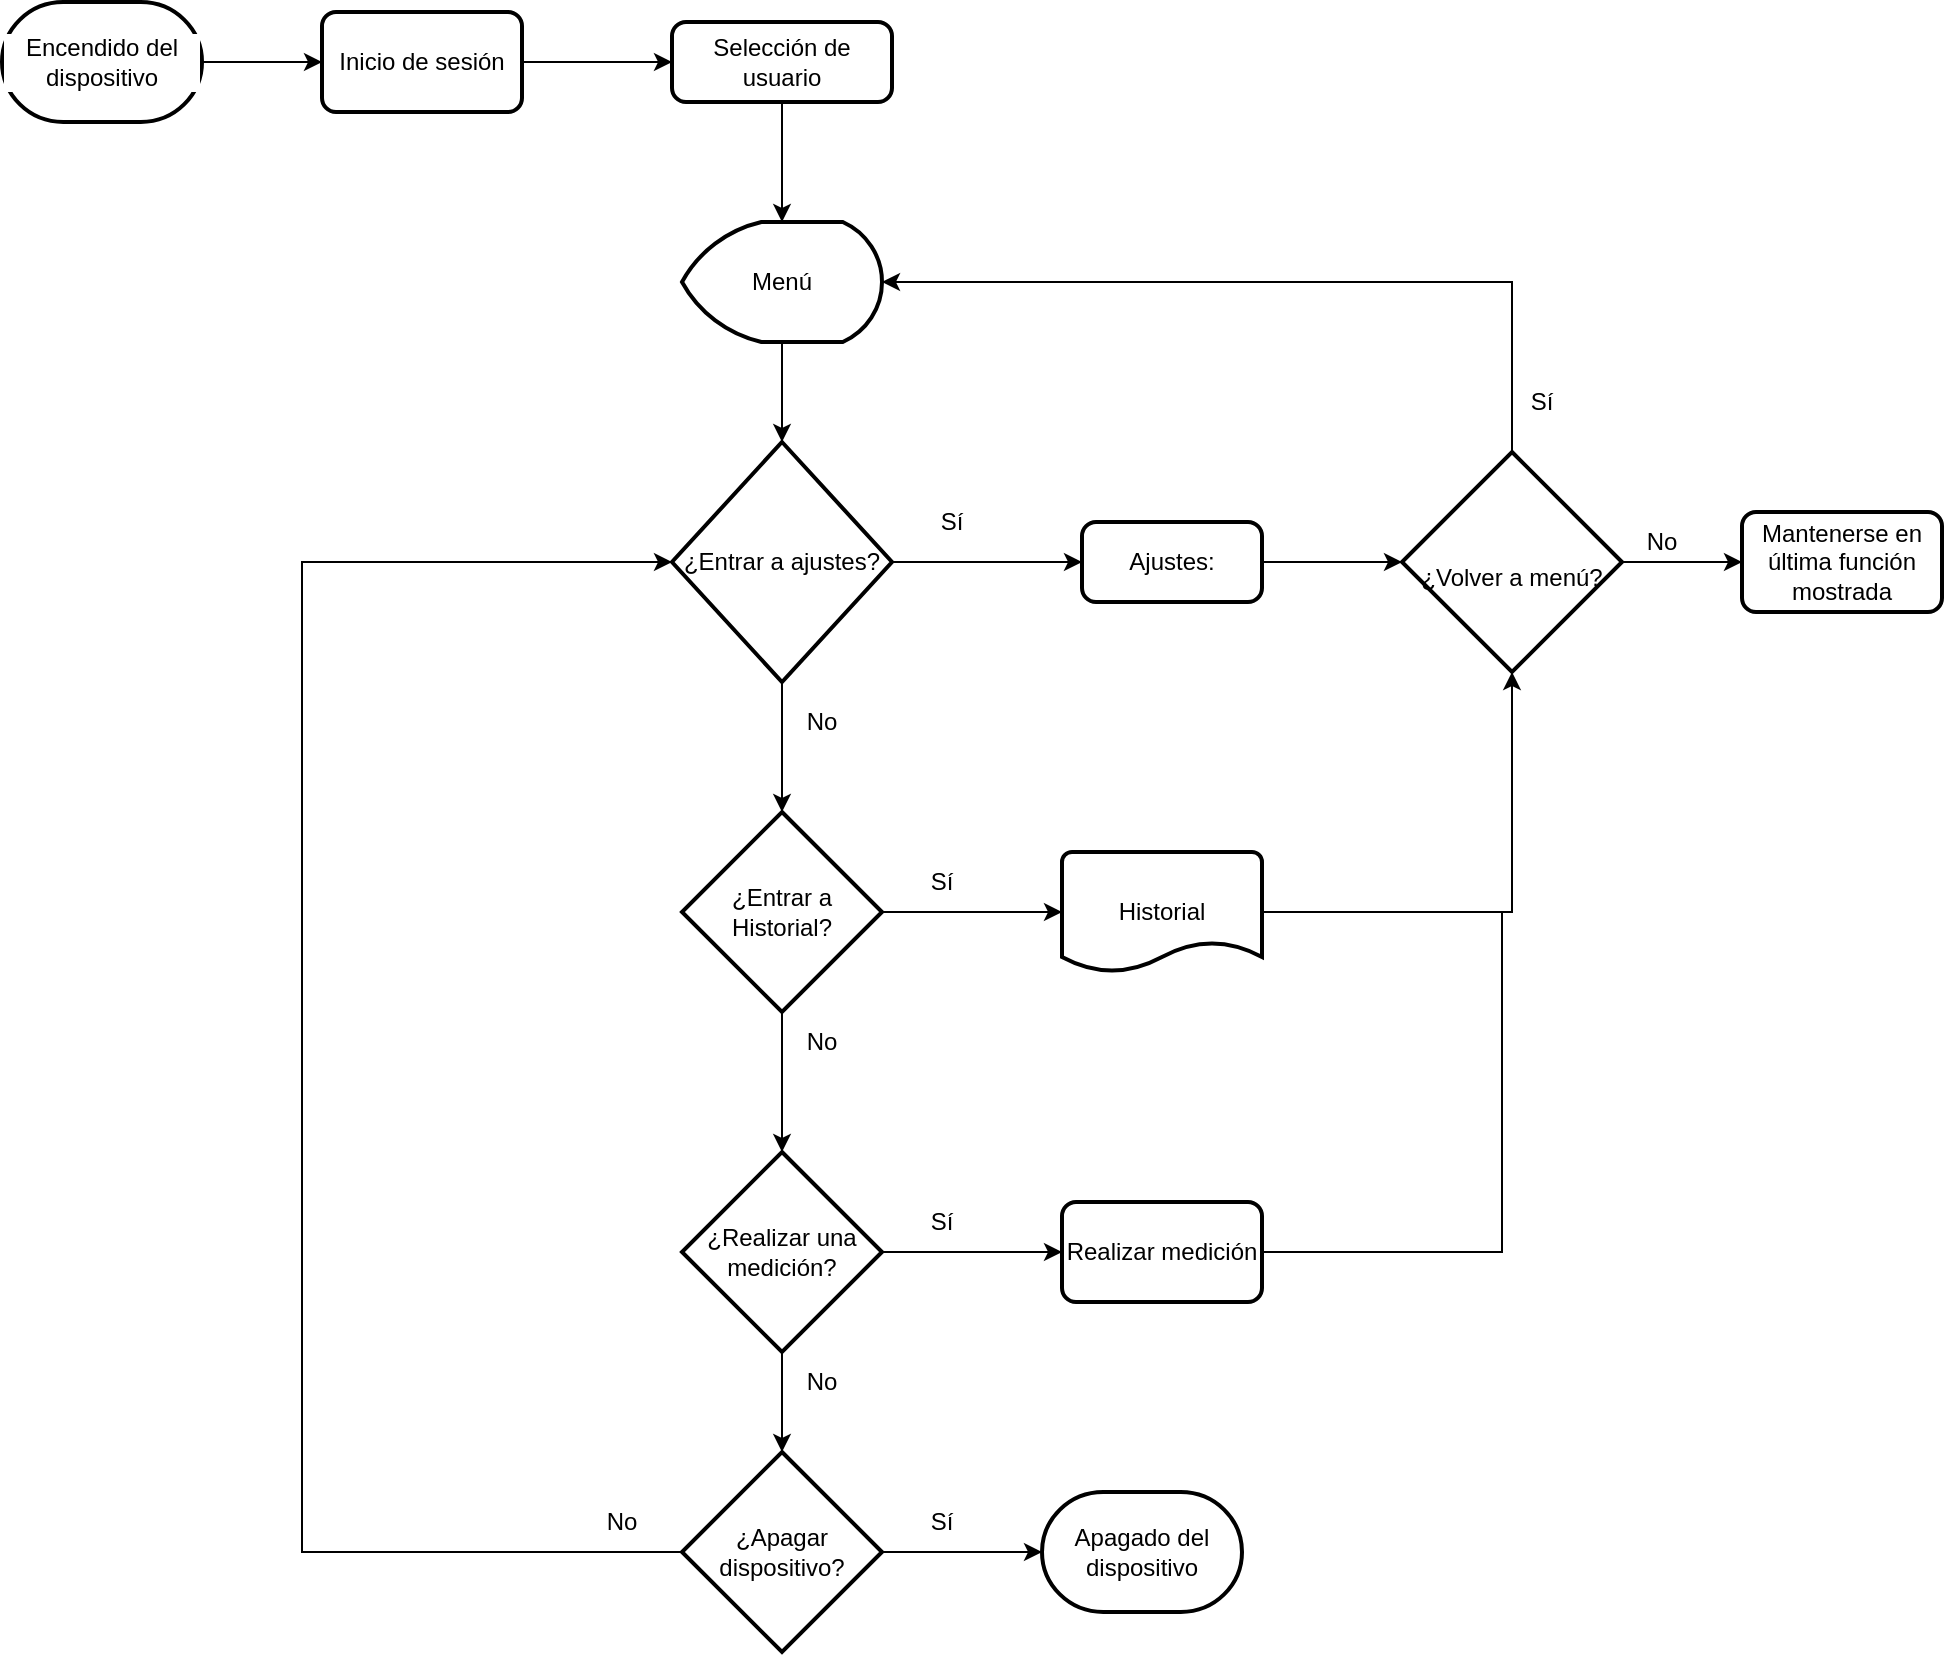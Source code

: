 <mxfile version="15.6.6" type="github">
  <diagram id="Ib975hG2kT8Rjhy9WmjI" name="Page-1">
    <mxGraphModel dx="1635" dy="908" grid="1" gridSize="10" guides="1" tooltips="1" connect="1" arrows="1" fold="1" page="1" pageScale="1" pageWidth="1700" pageHeight="1100" math="0" shadow="0">
      <root>
        <mxCell id="0" />
        <mxCell id="1" parent="0" />
        <mxCell id="6VT2_s6x-18-C2tRzZqN-31" style="edgeStyle=orthogonalEdgeStyle;rounded=0;orthogonalLoop=1;jettySize=auto;html=1;exitX=1;exitY=0.5;exitDx=0;exitDy=0;exitPerimeter=0;" parent="1" source="6VT2_s6x-18-C2tRzZqN-3" target="6VT2_s6x-18-C2tRzZqN-24" edge="1">
          <mxGeometry relative="1" as="geometry" />
        </mxCell>
        <mxCell id="6VT2_s6x-18-C2tRzZqN-3" value="¿Entrar a ajustes?" style="strokeWidth=2;html=1;shape=mxgraph.flowchart.decision;whiteSpace=wrap;fillColor=default;strokeColor=default;fontColor=default;" parent="1" vertex="1">
          <mxGeometry x="795" y="255" width="110" height="120" as="geometry" />
        </mxCell>
        <mxCell id="6VT2_s6x-18-C2tRzZqN-30" style="edgeStyle=orthogonalEdgeStyle;rounded=0;orthogonalLoop=1;jettySize=auto;html=1;exitX=1;exitY=0.5;exitDx=0;exitDy=0;exitPerimeter=0;entryX=0;entryY=0.5;entryDx=0;entryDy=0;entryPerimeter=0;" parent="1" source="6VT2_s6x-18-C2tRzZqN-4" target="6VT2_s6x-18-C2tRzZqN-20" edge="1">
          <mxGeometry relative="1" as="geometry" />
        </mxCell>
        <mxCell id="6VT2_s6x-18-C2tRzZqN-4" value="¿Entrar a Historial?" style="strokeWidth=2;html=1;shape=mxgraph.flowchart.decision;whiteSpace=wrap;fillColor=default;strokeColor=default;fontColor=default;" parent="1" vertex="1">
          <mxGeometry x="800" y="440" width="100" height="100" as="geometry" />
        </mxCell>
        <mxCell id="6VT2_s6x-18-C2tRzZqN-11" style="edgeStyle=orthogonalEdgeStyle;rounded=0;orthogonalLoop=1;jettySize=auto;html=1;exitX=0.5;exitY=1;exitDx=0;exitDy=0;exitPerimeter=0;entryX=0.5;entryY=0;entryDx=0;entryDy=0;entryPerimeter=0;" parent="1" source="6VT2_s6x-18-C2tRzZqN-5" target="6VT2_s6x-18-C2tRzZqN-10" edge="1">
          <mxGeometry relative="1" as="geometry" />
        </mxCell>
        <mxCell id="6VT2_s6x-18-C2tRzZqN-33" style="edgeStyle=orthogonalEdgeStyle;rounded=0;orthogonalLoop=1;jettySize=auto;html=1;exitX=1;exitY=0.5;exitDx=0;exitDy=0;exitPerimeter=0;" parent="1" source="6VT2_s6x-18-C2tRzZqN-5" target="6VT2_s6x-18-C2tRzZqN-28" edge="1">
          <mxGeometry relative="1" as="geometry" />
        </mxCell>
        <mxCell id="6VT2_s6x-18-C2tRzZqN-5" value="¿Realizar una medición?" style="strokeWidth=2;html=1;shape=mxgraph.flowchart.decision;whiteSpace=wrap;fillColor=default;strokeColor=default;fontColor=default;" parent="1" vertex="1">
          <mxGeometry x="800" y="610" width="100" height="100" as="geometry" />
        </mxCell>
        <mxCell id="6VT2_s6x-18-C2tRzZqN-6" value="" style="endArrow=classic;html=1;rounded=0;exitX=0.5;exitY=1;exitDx=0;exitDy=0;exitPerimeter=0;entryX=0.5;entryY=0;entryDx=0;entryDy=0;entryPerimeter=0;" parent="1" source="6VT2_s6x-18-C2tRzZqN-3" target="6VT2_s6x-18-C2tRzZqN-4" edge="1">
          <mxGeometry width="50" height="50" relative="1" as="geometry">
            <mxPoint x="700" y="290" as="sourcePoint" />
            <mxPoint x="750" y="240" as="targetPoint" />
          </mxGeometry>
        </mxCell>
        <mxCell id="6VT2_s6x-18-C2tRzZqN-7" value="No" style="text;html=1;strokeColor=none;fillColor=none;align=center;verticalAlign=middle;whiteSpace=wrap;rounded=0;fontColor=default;" parent="1" vertex="1">
          <mxGeometry x="840" y="380" width="60" height="30" as="geometry" />
        </mxCell>
        <mxCell id="6VT2_s6x-18-C2tRzZqN-8" value="" style="endArrow=classic;html=1;rounded=0;entryX=0.5;entryY=0;entryDx=0;entryDy=0;entryPerimeter=0;exitX=0.5;exitY=1;exitDx=0;exitDy=0;exitPerimeter=0;strokeColor=default;labelBackgroundColor=default;fontColor=default;" parent="1" target="6VT2_s6x-18-C2tRzZqN-5" edge="1" source="6VT2_s6x-18-C2tRzZqN-4">
          <mxGeometry width="50" height="50" relative="1" as="geometry">
            <mxPoint x="850" y="620" as="sourcePoint" />
            <mxPoint x="850" y="680" as="targetPoint" />
          </mxGeometry>
        </mxCell>
        <mxCell id="6VT2_s6x-18-C2tRzZqN-9" value="No" style="text;html=1;strokeColor=none;fillColor=none;align=center;verticalAlign=middle;whiteSpace=wrap;rounded=0;fontColor=default;" parent="1" vertex="1">
          <mxGeometry x="840" y="540" width="60" height="30" as="geometry" />
        </mxCell>
        <mxCell id="6VT2_s6x-18-C2tRzZqN-32" style="edgeStyle=orthogonalEdgeStyle;rounded=0;orthogonalLoop=1;jettySize=auto;html=1;exitX=0;exitY=0.5;exitDx=0;exitDy=0;exitPerimeter=0;entryX=0;entryY=0.5;entryDx=0;entryDy=0;entryPerimeter=0;strokeColor=default;labelBackgroundColor=default;fontColor=default;" parent="1" source="6VT2_s6x-18-C2tRzZqN-10" target="6VT2_s6x-18-C2tRzZqN-3" edge="1">
          <mxGeometry relative="1" as="geometry">
            <Array as="points">
              <mxPoint x="610" y="810" />
              <mxPoint x="610" y="315" />
            </Array>
          </mxGeometry>
        </mxCell>
        <mxCell id="yv2IDGV4ERRo5olJ93gg-5" style="edgeStyle=orthogonalEdgeStyle;rounded=0;orthogonalLoop=1;jettySize=auto;html=1;exitX=1;exitY=0.5;exitDx=0;exitDy=0;exitPerimeter=0;entryX=0;entryY=0.5;entryDx=0;entryDy=0;entryPerimeter=0;labelBackgroundColor=default;fontColor=default;strokeColor=default;" edge="1" parent="1" source="6VT2_s6x-18-C2tRzZqN-10" target="6VT2_s6x-18-C2tRzZqN-15">
          <mxGeometry relative="1" as="geometry" />
        </mxCell>
        <mxCell id="6VT2_s6x-18-C2tRzZqN-10" value="¿Apagar dispositivo?" style="strokeWidth=2;html=1;shape=mxgraph.flowchart.decision;whiteSpace=wrap;fillColor=default;strokeColor=default;fontColor=default;" parent="1" vertex="1">
          <mxGeometry x="800" y="760" width="100" height="100" as="geometry" />
        </mxCell>
        <mxCell id="6VT2_s6x-18-C2tRzZqN-12" value="No" style="text;html=1;strokeColor=none;fillColor=none;align=center;verticalAlign=middle;whiteSpace=wrap;rounded=0;fontColor=default;" parent="1" vertex="1">
          <mxGeometry x="840" y="710" width="60" height="30" as="geometry" />
        </mxCell>
        <mxCell id="yv2IDGV4ERRo5olJ93gg-2" style="edgeStyle=orthogonalEdgeStyle;rounded=0;orthogonalLoop=1;jettySize=auto;html=1;exitX=1;exitY=0.5;exitDx=0;exitDy=0;exitPerimeter=0;entryX=0;entryY=0.5;entryDx=0;entryDy=0;labelBackgroundColor=default;fontColor=default;strokeColor=default;" edge="1" parent="1" source="6VT2_s6x-18-C2tRzZqN-14" target="6VT2_s6x-18-C2tRzZqN-59">
          <mxGeometry relative="1" as="geometry" />
        </mxCell>
        <mxCell id="6VT2_s6x-18-C2tRzZqN-14" value="Encendido del dispositivo" style="strokeWidth=2;html=1;shape=mxgraph.flowchart.terminator;whiteSpace=wrap;fillColor=default;strokeColor=default;fontColor=default;labelBackgroundColor=default;" parent="1" vertex="1">
          <mxGeometry x="460" y="35" width="100" height="60" as="geometry" />
        </mxCell>
        <mxCell id="6VT2_s6x-18-C2tRzZqN-15" value="Apagado del dispositivo" style="strokeWidth=2;html=1;shape=mxgraph.flowchart.terminator;whiteSpace=wrap;fillColor=default;strokeColor=default;fontColor=default;" parent="1" vertex="1">
          <mxGeometry x="980" y="780" width="100" height="60" as="geometry" />
        </mxCell>
        <mxCell id="6VT2_s6x-18-C2tRzZqN-17" value="Sí" style="text;html=1;strokeColor=none;fillColor=none;align=center;verticalAlign=middle;whiteSpace=wrap;rounded=0;fontColor=default;" parent="1" vertex="1">
          <mxGeometry x="900" y="780" width="60" height="30" as="geometry" />
        </mxCell>
        <mxCell id="6VT2_s6x-18-C2tRzZqN-80" style="edgeStyle=orthogonalEdgeStyle;rounded=0;orthogonalLoop=1;jettySize=auto;html=1;exitX=1;exitY=0.5;exitDx=0;exitDy=0;exitPerimeter=0;entryX=0.5;entryY=1;entryDx=0;entryDy=0;entryPerimeter=0;" parent="1" source="6VT2_s6x-18-C2tRzZqN-20" target="6VT2_s6x-18-C2tRzZqN-77" edge="1">
          <mxGeometry relative="1" as="geometry" />
        </mxCell>
        <mxCell id="6VT2_s6x-18-C2tRzZqN-20" value="Historial" style="strokeWidth=2;html=1;shape=mxgraph.flowchart.document2;whiteSpace=wrap;size=0.25;fillColor=default;strokeColor=default;fontColor=default;" parent="1" vertex="1">
          <mxGeometry x="990" y="460" width="100" height="60" as="geometry" />
        </mxCell>
        <mxCell id="6VT2_s6x-18-C2tRzZqN-23" value="No" style="text;html=1;strokeColor=none;fillColor=none;align=center;verticalAlign=middle;whiteSpace=wrap;rounded=0;fontColor=default;" parent="1" vertex="1">
          <mxGeometry x="740" y="780" width="60" height="30" as="geometry" />
        </mxCell>
        <mxCell id="6VT2_s6x-18-C2tRzZqN-79" style="edgeStyle=orthogonalEdgeStyle;rounded=0;orthogonalLoop=1;jettySize=auto;html=1;exitX=1;exitY=0.5;exitDx=0;exitDy=0;entryX=0;entryY=0.5;entryDx=0;entryDy=0;entryPerimeter=0;" parent="1" source="6VT2_s6x-18-C2tRzZqN-24" target="6VT2_s6x-18-C2tRzZqN-77" edge="1">
          <mxGeometry relative="1" as="geometry" />
        </mxCell>
        <mxCell id="6VT2_s6x-18-C2tRzZqN-24" value="Ajustes:&lt;br&gt;" style="rounded=1;whiteSpace=wrap;html=1;absoluteArcSize=1;arcSize=14;strokeWidth=2;fillColor=default;strokeColor=default;fontColor=default;" parent="1" vertex="1">
          <mxGeometry x="1000" y="295" width="90" height="40" as="geometry" />
        </mxCell>
        <mxCell id="6VT2_s6x-18-C2tRzZqN-26" value="Sí" style="text;html=1;strokeColor=none;fillColor=none;align=center;verticalAlign=middle;whiteSpace=wrap;rounded=0;fontColor=default;" parent="1" vertex="1">
          <mxGeometry x="905" y="280" width="60" height="30" as="geometry" />
        </mxCell>
        <mxCell id="6VT2_s6x-18-C2tRzZqN-27" value="Sí" style="text;html=1;strokeColor=none;fillColor=none;align=center;verticalAlign=middle;whiteSpace=wrap;rounded=0;fontColor=default;" parent="1" vertex="1">
          <mxGeometry x="900" y="460" width="60" height="30" as="geometry" />
        </mxCell>
        <mxCell id="6VT2_s6x-18-C2tRzZqN-89" style="edgeStyle=orthogonalEdgeStyle;rounded=0;orthogonalLoop=1;jettySize=auto;html=1;exitX=1;exitY=0.5;exitDx=0;exitDy=0;endArrow=none;endFill=0;strokeColor=default;labelBackgroundColor=default;fontColor=default;" parent="1" source="6VT2_s6x-18-C2tRzZqN-28" edge="1">
          <mxGeometry relative="1" as="geometry">
            <mxPoint x="1210" y="490" as="targetPoint" />
            <Array as="points">
              <mxPoint x="1210" y="660" />
              <mxPoint x="1210" y="490" />
            </Array>
          </mxGeometry>
        </mxCell>
        <mxCell id="6VT2_s6x-18-C2tRzZqN-28" value="Realizar medición" style="rounded=1;whiteSpace=wrap;html=1;absoluteArcSize=1;arcSize=14;strokeWidth=2;fillColor=default;strokeColor=default;fontColor=default;" parent="1" vertex="1">
          <mxGeometry x="990" y="635" width="100" height="50" as="geometry" />
        </mxCell>
        <mxCell id="6VT2_s6x-18-C2tRzZqN-35" value="Sí" style="text;html=1;strokeColor=none;fillColor=none;align=center;verticalAlign=middle;whiteSpace=wrap;rounded=0;fontColor=default;" parent="1" vertex="1">
          <mxGeometry x="900" y="630" width="60" height="30" as="geometry" />
        </mxCell>
        <mxCell id="yv2IDGV4ERRo5olJ93gg-3" style="edgeStyle=orthogonalEdgeStyle;rounded=0;orthogonalLoop=1;jettySize=auto;html=1;exitX=1;exitY=0.5;exitDx=0;exitDy=0;entryX=0;entryY=0.5;entryDx=0;entryDy=0;labelBackgroundColor=default;fontColor=default;strokeColor=default;" edge="1" parent="1" source="6VT2_s6x-18-C2tRzZqN-59" target="yv2IDGV4ERRo5olJ93gg-1">
          <mxGeometry relative="1" as="geometry" />
        </mxCell>
        <mxCell id="6VT2_s6x-18-C2tRzZqN-59" value="Inicio de sesión" style="rounded=1;whiteSpace=wrap;html=1;absoluteArcSize=1;arcSize=14;strokeWidth=2;fillColor=default;strokeColor=default;fontColor=default;labelBackgroundColor=default;" parent="1" vertex="1">
          <mxGeometry x="620" y="40" width="100" height="50" as="geometry" />
        </mxCell>
        <mxCell id="6VT2_s6x-18-C2tRzZqN-75" style="edgeStyle=orthogonalEdgeStyle;rounded=0;orthogonalLoop=1;jettySize=auto;html=1;exitX=0.5;exitY=1;exitDx=0;exitDy=0;exitPerimeter=0;entryX=0.5;entryY=0;entryDx=0;entryDy=0;entryPerimeter=0;" parent="1" source="6VT2_s6x-18-C2tRzZqN-73" target="6VT2_s6x-18-C2tRzZqN-3" edge="1">
          <mxGeometry relative="1" as="geometry" />
        </mxCell>
        <mxCell id="6VT2_s6x-18-C2tRzZqN-73" value="Menú" style="strokeWidth=2;html=1;shape=mxgraph.flowchart.display;whiteSpace=wrap;fillColor=default;strokeColor=default;fontColor=default;" parent="1" vertex="1">
          <mxGeometry x="800" y="145" width="100" height="60" as="geometry" />
        </mxCell>
        <mxCell id="6VT2_s6x-18-C2tRzZqN-81" style="edgeStyle=orthogonalEdgeStyle;rounded=0;orthogonalLoop=1;jettySize=auto;html=1;exitX=0.5;exitY=0;exitDx=0;exitDy=0;exitPerimeter=0;entryX=1;entryY=0.5;entryDx=0;entryDy=0;entryPerimeter=0;" parent="1" source="6VT2_s6x-18-C2tRzZqN-77" target="6VT2_s6x-18-C2tRzZqN-73" edge="1">
          <mxGeometry relative="1" as="geometry" />
        </mxCell>
        <mxCell id="6VT2_s6x-18-C2tRzZqN-84" style="edgeStyle=orthogonalEdgeStyle;rounded=0;orthogonalLoop=1;jettySize=auto;html=1;exitX=1;exitY=0.5;exitDx=0;exitDy=0;exitPerimeter=0;entryX=0;entryY=0.5;entryDx=0;entryDy=0;" parent="1" source="6VT2_s6x-18-C2tRzZqN-77" target="6VT2_s6x-18-C2tRzZqN-83" edge="1">
          <mxGeometry relative="1" as="geometry" />
        </mxCell>
        <mxCell id="6VT2_s6x-18-C2tRzZqN-77" value="&lt;br&gt;¿Volver a menú?" style="strokeWidth=2;html=1;shape=mxgraph.flowchart.decision;whiteSpace=wrap;fillColor=default;strokeColor=default;fontColor=default;" parent="1" vertex="1">
          <mxGeometry x="1160" y="260" width="110" height="110" as="geometry" />
        </mxCell>
        <mxCell id="6VT2_s6x-18-C2tRzZqN-83" value="Mantenerse en última función mostrada" style="rounded=1;whiteSpace=wrap;html=1;absoluteArcSize=1;arcSize=14;strokeWidth=2;fillColor=default;strokeColor=default;fontColor=default;" parent="1" vertex="1">
          <mxGeometry x="1330" y="290" width="100" height="50" as="geometry" />
        </mxCell>
        <mxCell id="6VT2_s6x-18-C2tRzZqN-85" value="No" style="text;html=1;strokeColor=none;fillColor=none;align=center;verticalAlign=middle;whiteSpace=wrap;rounded=0;fontColor=default;" parent="1" vertex="1">
          <mxGeometry x="1260" y="290" width="60" height="30" as="geometry" />
        </mxCell>
        <mxCell id="6VT2_s6x-18-C2tRzZqN-86" value="Sí" style="text;html=1;strokeColor=none;fillColor=none;align=center;verticalAlign=middle;whiteSpace=wrap;rounded=0;fontColor=default;" parent="1" vertex="1">
          <mxGeometry x="1200" y="220" width="60" height="30" as="geometry" />
        </mxCell>
        <mxCell id="bwFNti29oEkMIQWysHxP-2" style="edgeStyle=orthogonalEdgeStyle;rounded=0;orthogonalLoop=1;jettySize=auto;html=1;exitX=0.5;exitY=1;exitDx=0;exitDy=0;entryX=0.5;entryY=0;entryDx=0;entryDy=0;entryPerimeter=0;fontColor=default;strokeColor=default;labelBackgroundColor=default;" parent="1" source="yv2IDGV4ERRo5olJ93gg-1" target="6VT2_s6x-18-C2tRzZqN-73" edge="1">
          <mxGeometry relative="1" as="geometry">
            <mxPoint x="850" y="190" as="sourcePoint" />
          </mxGeometry>
        </mxCell>
        <mxCell id="yv2IDGV4ERRo5olJ93gg-1" value="Selección de usuario" style="rounded=1;whiteSpace=wrap;html=1;absoluteArcSize=1;arcSize=14;strokeWidth=2;fillColor=default;strokeColor=default;fontColor=default;" vertex="1" parent="1">
          <mxGeometry x="795" y="45" width="110" height="40" as="geometry" />
        </mxCell>
      </root>
    </mxGraphModel>
  </diagram>
</mxfile>
